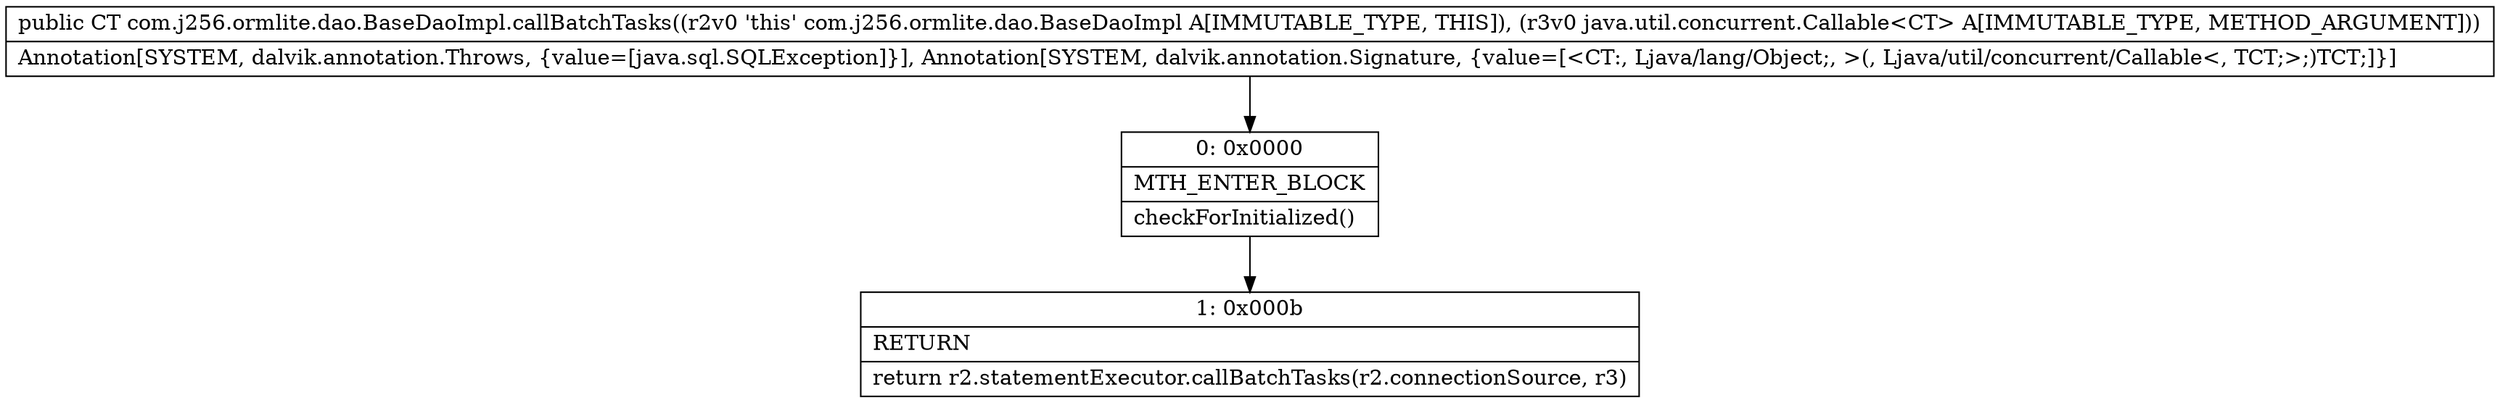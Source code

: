 digraph "CFG forcom.j256.ormlite.dao.BaseDaoImpl.callBatchTasks(Ljava\/util\/concurrent\/Callable;)Ljava\/lang\/Object;" {
Node_0 [shape=record,label="{0\:\ 0x0000|MTH_ENTER_BLOCK\l|checkForInitialized()\l}"];
Node_1 [shape=record,label="{1\:\ 0x000b|RETURN\l|return r2.statementExecutor.callBatchTasks(r2.connectionSource, r3)\l}"];
MethodNode[shape=record,label="{public CT com.j256.ormlite.dao.BaseDaoImpl.callBatchTasks((r2v0 'this' com.j256.ormlite.dao.BaseDaoImpl A[IMMUTABLE_TYPE, THIS]), (r3v0 java.util.concurrent.Callable\<CT\> A[IMMUTABLE_TYPE, METHOD_ARGUMENT]))  | Annotation[SYSTEM, dalvik.annotation.Throws, \{value=[java.sql.SQLException]\}], Annotation[SYSTEM, dalvik.annotation.Signature, \{value=[\<CT:, Ljava\/lang\/Object;, \>(, Ljava\/util\/concurrent\/Callable\<, TCT;\>;)TCT;]\}]\l}"];
MethodNode -> Node_0;
Node_0 -> Node_1;
}

